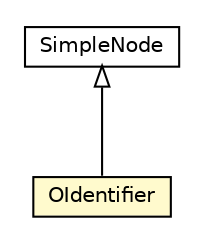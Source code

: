 #!/usr/local/bin/dot
#
# Class diagram 
# Generated by UMLGraph version R5_6-24-gf6e263 (http://www.umlgraph.org/)
#

digraph G {
	edge [fontname="Helvetica",fontsize=10,labelfontname="Helvetica",labelfontsize=10];
	node [fontname="Helvetica",fontsize=10,shape=plaintext];
	nodesep=0.25;
	ranksep=0.5;
	// com.orientechnologies.orient.core.sql.parser.SimpleNode
	c1984052 [label=<<table title="com.orientechnologies.orient.core.sql.parser.SimpleNode" border="0" cellborder="1" cellspacing="0" cellpadding="2" port="p" href="./SimpleNode.html">
		<tr><td><table border="0" cellspacing="0" cellpadding="1">
<tr><td align="center" balign="center"> SimpleNode </td></tr>
		</table></td></tr>
		</table>>, URL="./SimpleNode.html", fontname="Helvetica", fontcolor="black", fontsize=10.0];
	// com.orientechnologies.orient.core.sql.parser.OIdentifier
	c1984176 [label=<<table title="com.orientechnologies.orient.core.sql.parser.OIdentifier" border="0" cellborder="1" cellspacing="0" cellpadding="2" port="p" bgcolor="lemonChiffon" href="./OIdentifier.html">
		<tr><td><table border="0" cellspacing="0" cellpadding="1">
<tr><td align="center" balign="center"> OIdentifier </td></tr>
		</table></td></tr>
		</table>>, URL="./OIdentifier.html", fontname="Helvetica", fontcolor="black", fontsize=10.0];
	//com.orientechnologies.orient.core.sql.parser.OIdentifier extends com.orientechnologies.orient.core.sql.parser.SimpleNode
	c1984052:p -> c1984176:p [dir=back,arrowtail=empty];
}

